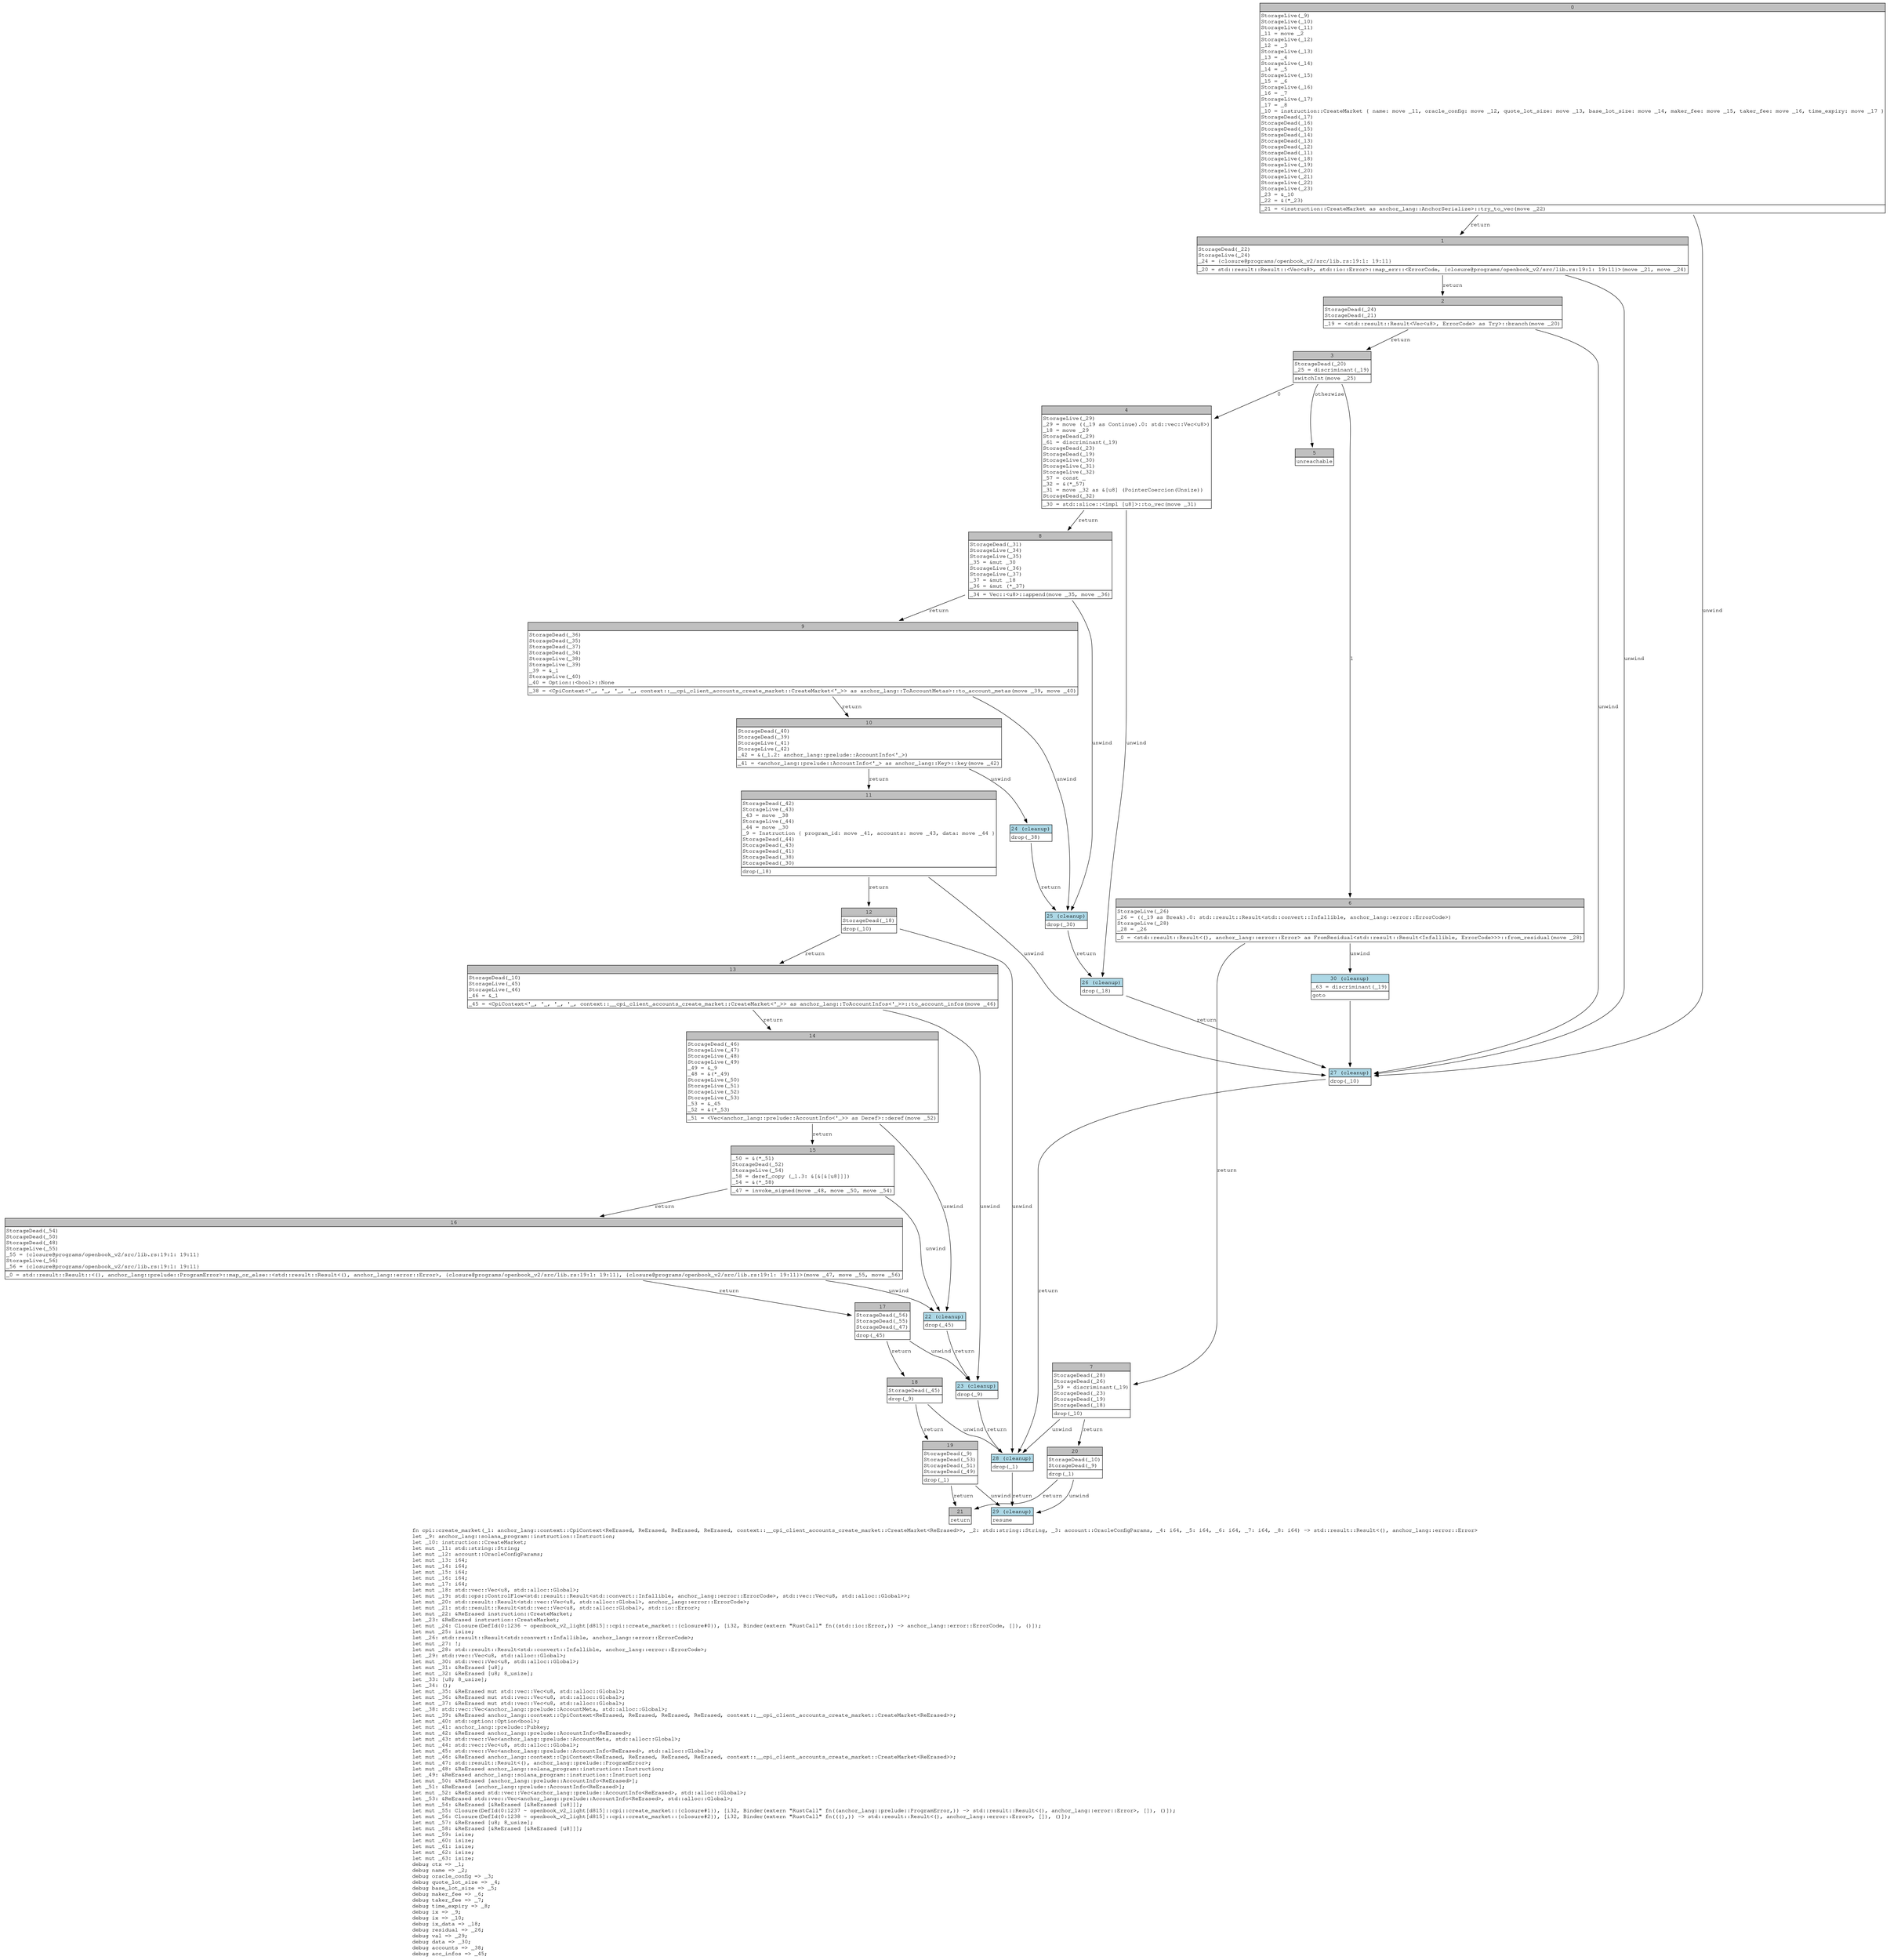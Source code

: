 digraph Mir_0_1231 {
    graph [fontname="Courier, monospace"];
    node [fontname="Courier, monospace"];
    edge [fontname="Courier, monospace"];
    label=<fn cpi::create_market(_1: anchor_lang::context::CpiContext&lt;ReErased, ReErased, ReErased, ReErased, context::__cpi_client_accounts_create_market::CreateMarket&lt;ReErased&gt;&gt;, _2: std::string::String, _3: account::OracleConfigParams, _4: i64, _5: i64, _6: i64, _7: i64, _8: i64) -&gt; std::result::Result&lt;(), anchor_lang::error::Error&gt;<br align="left"/>let _9: anchor_lang::solana_program::instruction::Instruction;<br align="left"/>let _10: instruction::CreateMarket;<br align="left"/>let mut _11: std::string::String;<br align="left"/>let mut _12: account::OracleConfigParams;<br align="left"/>let mut _13: i64;<br align="left"/>let mut _14: i64;<br align="left"/>let mut _15: i64;<br align="left"/>let mut _16: i64;<br align="left"/>let mut _17: i64;<br align="left"/>let mut _18: std::vec::Vec&lt;u8, std::alloc::Global&gt;;<br align="left"/>let mut _19: std::ops::ControlFlow&lt;std::result::Result&lt;std::convert::Infallible, anchor_lang::error::ErrorCode&gt;, std::vec::Vec&lt;u8, std::alloc::Global&gt;&gt;;<br align="left"/>let mut _20: std::result::Result&lt;std::vec::Vec&lt;u8, std::alloc::Global&gt;, anchor_lang::error::ErrorCode&gt;;<br align="left"/>let mut _21: std::result::Result&lt;std::vec::Vec&lt;u8, std::alloc::Global&gt;, std::io::Error&gt;;<br align="left"/>let mut _22: &amp;ReErased instruction::CreateMarket;<br align="left"/>let _23: &amp;ReErased instruction::CreateMarket;<br align="left"/>let mut _24: Closure(DefId(0:1236 ~ openbook_v2_light[d815]::cpi::create_market::{closure#0}), [i32, Binder(extern &quot;RustCall&quot; fn((std::io::Error,)) -&gt; anchor_lang::error::ErrorCode, []), ()]);<br align="left"/>let mut _25: isize;<br align="left"/>let _26: std::result::Result&lt;std::convert::Infallible, anchor_lang::error::ErrorCode&gt;;<br align="left"/>let mut _27: !;<br align="left"/>let mut _28: std::result::Result&lt;std::convert::Infallible, anchor_lang::error::ErrorCode&gt;;<br align="left"/>let _29: std::vec::Vec&lt;u8, std::alloc::Global&gt;;<br align="left"/>let mut _30: std::vec::Vec&lt;u8, std::alloc::Global&gt;;<br align="left"/>let mut _31: &amp;ReErased [u8];<br align="left"/>let mut _32: &amp;ReErased [u8; 8_usize];<br align="left"/>let _33: [u8; 8_usize];<br align="left"/>let _34: ();<br align="left"/>let mut _35: &amp;ReErased mut std::vec::Vec&lt;u8, std::alloc::Global&gt;;<br align="left"/>let mut _36: &amp;ReErased mut std::vec::Vec&lt;u8, std::alloc::Global&gt;;<br align="left"/>let mut _37: &amp;ReErased mut std::vec::Vec&lt;u8, std::alloc::Global&gt;;<br align="left"/>let _38: std::vec::Vec&lt;anchor_lang::prelude::AccountMeta, std::alloc::Global&gt;;<br align="left"/>let mut _39: &amp;ReErased anchor_lang::context::CpiContext&lt;ReErased, ReErased, ReErased, ReErased, context::__cpi_client_accounts_create_market::CreateMarket&lt;ReErased&gt;&gt;;<br align="left"/>let mut _40: std::option::Option&lt;bool&gt;;<br align="left"/>let mut _41: anchor_lang::prelude::Pubkey;<br align="left"/>let mut _42: &amp;ReErased anchor_lang::prelude::AccountInfo&lt;ReErased&gt;;<br align="left"/>let mut _43: std::vec::Vec&lt;anchor_lang::prelude::AccountMeta, std::alloc::Global&gt;;<br align="left"/>let mut _44: std::vec::Vec&lt;u8, std::alloc::Global&gt;;<br align="left"/>let mut _45: std::vec::Vec&lt;anchor_lang::prelude::AccountInfo&lt;ReErased&gt;, std::alloc::Global&gt;;<br align="left"/>let mut _46: &amp;ReErased anchor_lang::context::CpiContext&lt;ReErased, ReErased, ReErased, ReErased, context::__cpi_client_accounts_create_market::CreateMarket&lt;ReErased&gt;&gt;;<br align="left"/>let mut _47: std::result::Result&lt;(), anchor_lang::prelude::ProgramError&gt;;<br align="left"/>let mut _48: &amp;ReErased anchor_lang::solana_program::instruction::Instruction;<br align="left"/>let _49: &amp;ReErased anchor_lang::solana_program::instruction::Instruction;<br align="left"/>let mut _50: &amp;ReErased [anchor_lang::prelude::AccountInfo&lt;ReErased&gt;];<br align="left"/>let _51: &amp;ReErased [anchor_lang::prelude::AccountInfo&lt;ReErased&gt;];<br align="left"/>let mut _52: &amp;ReErased std::vec::Vec&lt;anchor_lang::prelude::AccountInfo&lt;ReErased&gt;, std::alloc::Global&gt;;<br align="left"/>let _53: &amp;ReErased std::vec::Vec&lt;anchor_lang::prelude::AccountInfo&lt;ReErased&gt;, std::alloc::Global&gt;;<br align="left"/>let mut _54: &amp;ReErased [&amp;ReErased [&amp;ReErased [u8]]];<br align="left"/>let mut _55: Closure(DefId(0:1237 ~ openbook_v2_light[d815]::cpi::create_market::{closure#1}), [i32, Binder(extern &quot;RustCall&quot; fn((anchor_lang::prelude::ProgramError,)) -&gt; std::result::Result&lt;(), anchor_lang::error::Error&gt;, []), ()]);<br align="left"/>let mut _56: Closure(DefId(0:1238 ~ openbook_v2_light[d815]::cpi::create_market::{closure#2}), [i32, Binder(extern &quot;RustCall&quot; fn(((),)) -&gt; std::result::Result&lt;(), anchor_lang::error::Error&gt;, []), ()]);<br align="left"/>let mut _57: &amp;ReErased [u8; 8_usize];<br align="left"/>let mut _58: &amp;ReErased [&amp;ReErased [&amp;ReErased [u8]]];<br align="left"/>let mut _59: isize;<br align="left"/>let mut _60: isize;<br align="left"/>let mut _61: isize;<br align="left"/>let mut _62: isize;<br align="left"/>let mut _63: isize;<br align="left"/>debug ctx =&gt; _1;<br align="left"/>debug name =&gt; _2;<br align="left"/>debug oracle_config =&gt; _3;<br align="left"/>debug quote_lot_size =&gt; _4;<br align="left"/>debug base_lot_size =&gt; _5;<br align="left"/>debug maker_fee =&gt; _6;<br align="left"/>debug taker_fee =&gt; _7;<br align="left"/>debug time_expiry =&gt; _8;<br align="left"/>debug ix =&gt; _9;<br align="left"/>debug ix =&gt; _10;<br align="left"/>debug ix_data =&gt; _18;<br align="left"/>debug residual =&gt; _26;<br align="left"/>debug val =&gt; _29;<br align="left"/>debug data =&gt; _30;<br align="left"/>debug accounts =&gt; _38;<br align="left"/>debug acc_infos =&gt; _45;<br align="left"/>>;
    bb0__0_1231 [shape="none", label=<<table border="0" cellborder="1" cellspacing="0"><tr><td bgcolor="gray" align="center" colspan="1">0</td></tr><tr><td align="left" balign="left">StorageLive(_9)<br/>StorageLive(_10)<br/>StorageLive(_11)<br/>_11 = move _2<br/>StorageLive(_12)<br/>_12 = _3<br/>StorageLive(_13)<br/>_13 = _4<br/>StorageLive(_14)<br/>_14 = _5<br/>StorageLive(_15)<br/>_15 = _6<br/>StorageLive(_16)<br/>_16 = _7<br/>StorageLive(_17)<br/>_17 = _8<br/>_10 = instruction::CreateMarket { name: move _11, oracle_config: move _12, quote_lot_size: move _13, base_lot_size: move _14, maker_fee: move _15, taker_fee: move _16, time_expiry: move _17 }<br/>StorageDead(_17)<br/>StorageDead(_16)<br/>StorageDead(_15)<br/>StorageDead(_14)<br/>StorageDead(_13)<br/>StorageDead(_12)<br/>StorageDead(_11)<br/>StorageLive(_18)<br/>StorageLive(_19)<br/>StorageLive(_20)<br/>StorageLive(_21)<br/>StorageLive(_22)<br/>StorageLive(_23)<br/>_23 = &amp;_10<br/>_22 = &amp;(*_23)<br/></td></tr><tr><td align="left">_21 = &lt;instruction::CreateMarket as anchor_lang::AnchorSerialize&gt;::try_to_vec(move _22)</td></tr></table>>];
    bb1__0_1231 [shape="none", label=<<table border="0" cellborder="1" cellspacing="0"><tr><td bgcolor="gray" align="center" colspan="1">1</td></tr><tr><td align="left" balign="left">StorageDead(_22)<br/>StorageLive(_24)<br/>_24 = {closure@programs/openbook_v2/src/lib.rs:19:1: 19:11}<br/></td></tr><tr><td align="left">_20 = std::result::Result::&lt;Vec&lt;u8&gt;, std::io::Error&gt;::map_err::&lt;ErrorCode, {closure@programs/openbook_v2/src/lib.rs:19:1: 19:11}&gt;(move _21, move _24)</td></tr></table>>];
    bb2__0_1231 [shape="none", label=<<table border="0" cellborder="1" cellspacing="0"><tr><td bgcolor="gray" align="center" colspan="1">2</td></tr><tr><td align="left" balign="left">StorageDead(_24)<br/>StorageDead(_21)<br/></td></tr><tr><td align="left">_19 = &lt;std::result::Result&lt;Vec&lt;u8&gt;, ErrorCode&gt; as Try&gt;::branch(move _20)</td></tr></table>>];
    bb3__0_1231 [shape="none", label=<<table border="0" cellborder="1" cellspacing="0"><tr><td bgcolor="gray" align="center" colspan="1">3</td></tr><tr><td align="left" balign="left">StorageDead(_20)<br/>_25 = discriminant(_19)<br/></td></tr><tr><td align="left">switchInt(move _25)</td></tr></table>>];
    bb4__0_1231 [shape="none", label=<<table border="0" cellborder="1" cellspacing="0"><tr><td bgcolor="gray" align="center" colspan="1">4</td></tr><tr><td align="left" balign="left">StorageLive(_29)<br/>_29 = move ((_19 as Continue).0: std::vec::Vec&lt;u8&gt;)<br/>_18 = move _29<br/>StorageDead(_29)<br/>_61 = discriminant(_19)<br/>StorageDead(_23)<br/>StorageDead(_19)<br/>StorageLive(_30)<br/>StorageLive(_31)<br/>StorageLive(_32)<br/>_57 = const _<br/>_32 = &amp;(*_57)<br/>_31 = move _32 as &amp;[u8] (PointerCoercion(Unsize))<br/>StorageDead(_32)<br/></td></tr><tr><td align="left">_30 = std::slice::&lt;impl [u8]&gt;::to_vec(move _31)</td></tr></table>>];
    bb5__0_1231 [shape="none", label=<<table border="0" cellborder="1" cellspacing="0"><tr><td bgcolor="gray" align="center" colspan="1">5</td></tr><tr><td align="left">unreachable</td></tr></table>>];
    bb6__0_1231 [shape="none", label=<<table border="0" cellborder="1" cellspacing="0"><tr><td bgcolor="gray" align="center" colspan="1">6</td></tr><tr><td align="left" balign="left">StorageLive(_26)<br/>_26 = ((_19 as Break).0: std::result::Result&lt;std::convert::Infallible, anchor_lang::error::ErrorCode&gt;)<br/>StorageLive(_28)<br/>_28 = _26<br/></td></tr><tr><td align="left">_0 = &lt;std::result::Result&lt;(), anchor_lang::error::Error&gt; as FromResidual&lt;std::result::Result&lt;Infallible, ErrorCode&gt;&gt;&gt;::from_residual(move _28)</td></tr></table>>];
    bb7__0_1231 [shape="none", label=<<table border="0" cellborder="1" cellspacing="0"><tr><td bgcolor="gray" align="center" colspan="1">7</td></tr><tr><td align="left" balign="left">StorageDead(_28)<br/>StorageDead(_26)<br/>_59 = discriminant(_19)<br/>StorageDead(_23)<br/>StorageDead(_19)<br/>StorageDead(_18)<br/></td></tr><tr><td align="left">drop(_10)</td></tr></table>>];
    bb8__0_1231 [shape="none", label=<<table border="0" cellborder="1" cellspacing="0"><tr><td bgcolor="gray" align="center" colspan="1">8</td></tr><tr><td align="left" balign="left">StorageDead(_31)<br/>StorageLive(_34)<br/>StorageLive(_35)<br/>_35 = &amp;mut _30<br/>StorageLive(_36)<br/>StorageLive(_37)<br/>_37 = &amp;mut _18<br/>_36 = &amp;mut (*_37)<br/></td></tr><tr><td align="left">_34 = Vec::&lt;u8&gt;::append(move _35, move _36)</td></tr></table>>];
    bb9__0_1231 [shape="none", label=<<table border="0" cellborder="1" cellspacing="0"><tr><td bgcolor="gray" align="center" colspan="1">9</td></tr><tr><td align="left" balign="left">StorageDead(_36)<br/>StorageDead(_35)<br/>StorageDead(_37)<br/>StorageDead(_34)<br/>StorageLive(_38)<br/>StorageLive(_39)<br/>_39 = &amp;_1<br/>StorageLive(_40)<br/>_40 = Option::&lt;bool&gt;::None<br/></td></tr><tr><td align="left">_38 = &lt;CpiContext&lt;'_, '_, '_, '_, context::__cpi_client_accounts_create_market::CreateMarket&lt;'_&gt;&gt; as anchor_lang::ToAccountMetas&gt;::to_account_metas(move _39, move _40)</td></tr></table>>];
    bb10__0_1231 [shape="none", label=<<table border="0" cellborder="1" cellspacing="0"><tr><td bgcolor="gray" align="center" colspan="1">10</td></tr><tr><td align="left" balign="left">StorageDead(_40)<br/>StorageDead(_39)<br/>StorageLive(_41)<br/>StorageLive(_42)<br/>_42 = &amp;(_1.2: anchor_lang::prelude::AccountInfo&lt;'_&gt;)<br/></td></tr><tr><td align="left">_41 = &lt;anchor_lang::prelude::AccountInfo&lt;'_&gt; as anchor_lang::Key&gt;::key(move _42)</td></tr></table>>];
    bb11__0_1231 [shape="none", label=<<table border="0" cellborder="1" cellspacing="0"><tr><td bgcolor="gray" align="center" colspan="1">11</td></tr><tr><td align="left" balign="left">StorageDead(_42)<br/>StorageLive(_43)<br/>_43 = move _38<br/>StorageLive(_44)<br/>_44 = move _30<br/>_9 = Instruction { program_id: move _41, accounts: move _43, data: move _44 }<br/>StorageDead(_44)<br/>StorageDead(_43)<br/>StorageDead(_41)<br/>StorageDead(_38)<br/>StorageDead(_30)<br/></td></tr><tr><td align="left">drop(_18)</td></tr></table>>];
    bb12__0_1231 [shape="none", label=<<table border="0" cellborder="1" cellspacing="0"><tr><td bgcolor="gray" align="center" colspan="1">12</td></tr><tr><td align="left" balign="left">StorageDead(_18)<br/></td></tr><tr><td align="left">drop(_10)</td></tr></table>>];
    bb13__0_1231 [shape="none", label=<<table border="0" cellborder="1" cellspacing="0"><tr><td bgcolor="gray" align="center" colspan="1">13</td></tr><tr><td align="left" balign="left">StorageDead(_10)<br/>StorageLive(_45)<br/>StorageLive(_46)<br/>_46 = &amp;_1<br/></td></tr><tr><td align="left">_45 = &lt;CpiContext&lt;'_, '_, '_, '_, context::__cpi_client_accounts_create_market::CreateMarket&lt;'_&gt;&gt; as anchor_lang::ToAccountInfos&lt;'_&gt;&gt;::to_account_infos(move _46)</td></tr></table>>];
    bb14__0_1231 [shape="none", label=<<table border="0" cellborder="1" cellspacing="0"><tr><td bgcolor="gray" align="center" colspan="1">14</td></tr><tr><td align="left" balign="left">StorageDead(_46)<br/>StorageLive(_47)<br/>StorageLive(_48)<br/>StorageLive(_49)<br/>_49 = &amp;_9<br/>_48 = &amp;(*_49)<br/>StorageLive(_50)<br/>StorageLive(_51)<br/>StorageLive(_52)<br/>StorageLive(_53)<br/>_53 = &amp;_45<br/>_52 = &amp;(*_53)<br/></td></tr><tr><td align="left">_51 = &lt;Vec&lt;anchor_lang::prelude::AccountInfo&lt;'_&gt;&gt; as Deref&gt;::deref(move _52)</td></tr></table>>];
    bb15__0_1231 [shape="none", label=<<table border="0" cellborder="1" cellspacing="0"><tr><td bgcolor="gray" align="center" colspan="1">15</td></tr><tr><td align="left" balign="left">_50 = &amp;(*_51)<br/>StorageDead(_52)<br/>StorageLive(_54)<br/>_58 = deref_copy (_1.3: &amp;[&amp;[&amp;[u8]]])<br/>_54 = &amp;(*_58)<br/></td></tr><tr><td align="left">_47 = invoke_signed(move _48, move _50, move _54)</td></tr></table>>];
    bb16__0_1231 [shape="none", label=<<table border="0" cellborder="1" cellspacing="0"><tr><td bgcolor="gray" align="center" colspan="1">16</td></tr><tr><td align="left" balign="left">StorageDead(_54)<br/>StorageDead(_50)<br/>StorageDead(_48)<br/>StorageLive(_55)<br/>_55 = {closure@programs/openbook_v2/src/lib.rs:19:1: 19:11}<br/>StorageLive(_56)<br/>_56 = {closure@programs/openbook_v2/src/lib.rs:19:1: 19:11}<br/></td></tr><tr><td align="left">_0 = std::result::Result::&lt;(), anchor_lang::prelude::ProgramError&gt;::map_or_else::&lt;std::result::Result&lt;(), anchor_lang::error::Error&gt;, {closure@programs/openbook_v2/src/lib.rs:19:1: 19:11}, {closure@programs/openbook_v2/src/lib.rs:19:1: 19:11}&gt;(move _47, move _55, move _56)</td></tr></table>>];
    bb17__0_1231 [shape="none", label=<<table border="0" cellborder="1" cellspacing="0"><tr><td bgcolor="gray" align="center" colspan="1">17</td></tr><tr><td align="left" balign="left">StorageDead(_56)<br/>StorageDead(_55)<br/>StorageDead(_47)<br/></td></tr><tr><td align="left">drop(_45)</td></tr></table>>];
    bb18__0_1231 [shape="none", label=<<table border="0" cellborder="1" cellspacing="0"><tr><td bgcolor="gray" align="center" colspan="1">18</td></tr><tr><td align="left" balign="left">StorageDead(_45)<br/></td></tr><tr><td align="left">drop(_9)</td></tr></table>>];
    bb19__0_1231 [shape="none", label=<<table border="0" cellborder="1" cellspacing="0"><tr><td bgcolor="gray" align="center" colspan="1">19</td></tr><tr><td align="left" balign="left">StorageDead(_9)<br/>StorageDead(_53)<br/>StorageDead(_51)<br/>StorageDead(_49)<br/></td></tr><tr><td align="left">drop(_1)</td></tr></table>>];
    bb20__0_1231 [shape="none", label=<<table border="0" cellborder="1" cellspacing="0"><tr><td bgcolor="gray" align="center" colspan="1">20</td></tr><tr><td align="left" balign="left">StorageDead(_10)<br/>StorageDead(_9)<br/></td></tr><tr><td align="left">drop(_1)</td></tr></table>>];
    bb21__0_1231 [shape="none", label=<<table border="0" cellborder="1" cellspacing="0"><tr><td bgcolor="gray" align="center" colspan="1">21</td></tr><tr><td align="left">return</td></tr></table>>];
    bb22__0_1231 [shape="none", label=<<table border="0" cellborder="1" cellspacing="0"><tr><td bgcolor="lightblue" align="center" colspan="1">22 (cleanup)</td></tr><tr><td align="left">drop(_45)</td></tr></table>>];
    bb23__0_1231 [shape="none", label=<<table border="0" cellborder="1" cellspacing="0"><tr><td bgcolor="lightblue" align="center" colspan="1">23 (cleanup)</td></tr><tr><td align="left">drop(_9)</td></tr></table>>];
    bb24__0_1231 [shape="none", label=<<table border="0" cellborder="1" cellspacing="0"><tr><td bgcolor="lightblue" align="center" colspan="1">24 (cleanup)</td></tr><tr><td align="left">drop(_38)</td></tr></table>>];
    bb25__0_1231 [shape="none", label=<<table border="0" cellborder="1" cellspacing="0"><tr><td bgcolor="lightblue" align="center" colspan="1">25 (cleanup)</td></tr><tr><td align="left">drop(_30)</td></tr></table>>];
    bb26__0_1231 [shape="none", label=<<table border="0" cellborder="1" cellspacing="0"><tr><td bgcolor="lightblue" align="center" colspan="1">26 (cleanup)</td></tr><tr><td align="left">drop(_18)</td></tr></table>>];
    bb27__0_1231 [shape="none", label=<<table border="0" cellborder="1" cellspacing="0"><tr><td bgcolor="lightblue" align="center" colspan="1">27 (cleanup)</td></tr><tr><td align="left">drop(_10)</td></tr></table>>];
    bb28__0_1231 [shape="none", label=<<table border="0" cellborder="1" cellspacing="0"><tr><td bgcolor="lightblue" align="center" colspan="1">28 (cleanup)</td></tr><tr><td align="left">drop(_1)</td></tr></table>>];
    bb29__0_1231 [shape="none", label=<<table border="0" cellborder="1" cellspacing="0"><tr><td bgcolor="lightblue" align="center" colspan="1">29 (cleanup)</td></tr><tr><td align="left">resume</td></tr></table>>];
    bb30__0_1231 [shape="none", label=<<table border="0" cellborder="1" cellspacing="0"><tr><td bgcolor="lightblue" align="center" colspan="1">30 (cleanup)</td></tr><tr><td align="left" balign="left">_63 = discriminant(_19)<br/></td></tr><tr><td align="left">goto</td></tr></table>>];
    bb0__0_1231 -> bb1__0_1231 [label="return"];
    bb0__0_1231 -> bb27__0_1231 [label="unwind"];
    bb1__0_1231 -> bb2__0_1231 [label="return"];
    bb1__0_1231 -> bb27__0_1231 [label="unwind"];
    bb2__0_1231 -> bb3__0_1231 [label="return"];
    bb2__0_1231 -> bb27__0_1231 [label="unwind"];
    bb3__0_1231 -> bb4__0_1231 [label="0"];
    bb3__0_1231 -> bb6__0_1231 [label="1"];
    bb3__0_1231 -> bb5__0_1231 [label="otherwise"];
    bb4__0_1231 -> bb8__0_1231 [label="return"];
    bb4__0_1231 -> bb26__0_1231 [label="unwind"];
    bb6__0_1231 -> bb7__0_1231 [label="return"];
    bb6__0_1231 -> bb30__0_1231 [label="unwind"];
    bb7__0_1231 -> bb20__0_1231 [label="return"];
    bb7__0_1231 -> bb28__0_1231 [label="unwind"];
    bb8__0_1231 -> bb9__0_1231 [label="return"];
    bb8__0_1231 -> bb25__0_1231 [label="unwind"];
    bb9__0_1231 -> bb10__0_1231 [label="return"];
    bb9__0_1231 -> bb25__0_1231 [label="unwind"];
    bb10__0_1231 -> bb11__0_1231 [label="return"];
    bb10__0_1231 -> bb24__0_1231 [label="unwind"];
    bb11__0_1231 -> bb12__0_1231 [label="return"];
    bb11__0_1231 -> bb27__0_1231 [label="unwind"];
    bb12__0_1231 -> bb13__0_1231 [label="return"];
    bb12__0_1231 -> bb28__0_1231 [label="unwind"];
    bb13__0_1231 -> bb14__0_1231 [label="return"];
    bb13__0_1231 -> bb23__0_1231 [label="unwind"];
    bb14__0_1231 -> bb15__0_1231 [label="return"];
    bb14__0_1231 -> bb22__0_1231 [label="unwind"];
    bb15__0_1231 -> bb16__0_1231 [label="return"];
    bb15__0_1231 -> bb22__0_1231 [label="unwind"];
    bb16__0_1231 -> bb17__0_1231 [label="return"];
    bb16__0_1231 -> bb22__0_1231 [label="unwind"];
    bb17__0_1231 -> bb18__0_1231 [label="return"];
    bb17__0_1231 -> bb23__0_1231 [label="unwind"];
    bb18__0_1231 -> bb19__0_1231 [label="return"];
    bb18__0_1231 -> bb28__0_1231 [label="unwind"];
    bb19__0_1231 -> bb21__0_1231 [label="return"];
    bb19__0_1231 -> bb29__0_1231 [label="unwind"];
    bb20__0_1231 -> bb21__0_1231 [label="return"];
    bb20__0_1231 -> bb29__0_1231 [label="unwind"];
    bb22__0_1231 -> bb23__0_1231 [label="return"];
    bb23__0_1231 -> bb28__0_1231 [label="return"];
    bb24__0_1231 -> bb25__0_1231 [label="return"];
    bb25__0_1231 -> bb26__0_1231 [label="return"];
    bb26__0_1231 -> bb27__0_1231 [label="return"];
    bb27__0_1231 -> bb28__0_1231 [label="return"];
    bb28__0_1231 -> bb29__0_1231 [label="return"];
    bb30__0_1231 -> bb27__0_1231 [label=""];
}
